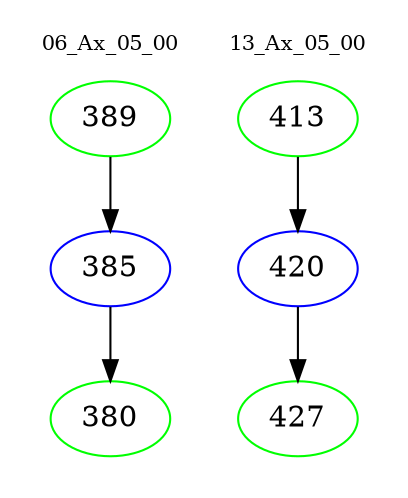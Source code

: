 digraph{
subgraph cluster_0 {
color = white
label = "06_Ax_05_00";
fontsize=10;
T0_389 [label="389", color="green"]
T0_389 -> T0_385 [color="black"]
T0_385 [label="385", color="blue"]
T0_385 -> T0_380 [color="black"]
T0_380 [label="380", color="green"]
}
subgraph cluster_1 {
color = white
label = "13_Ax_05_00";
fontsize=10;
T1_413 [label="413", color="green"]
T1_413 -> T1_420 [color="black"]
T1_420 [label="420", color="blue"]
T1_420 -> T1_427 [color="black"]
T1_427 [label="427", color="green"]
}
}
